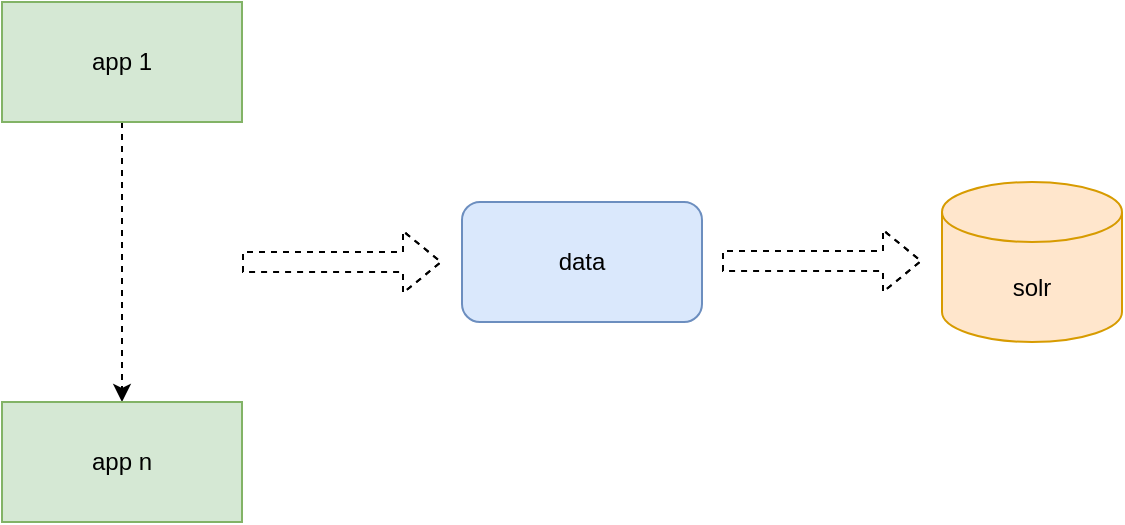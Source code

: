 <mxfile version="16.2.7" type="github">
  <diagram id="9c-g7NWSIIHrNL_tZPWi" name="Page-1">
    <mxGraphModel dx="946" dy="557" grid="1" gridSize="10" guides="1" tooltips="1" connect="1" arrows="1" fold="1" page="1" pageScale="1" pageWidth="827" pageHeight="1169" math="0" shadow="0">
      <root>
        <mxCell id="0" />
        <mxCell id="1" parent="0" />
        <mxCell id="YjAWKfuC1T67nVjEdTk0-5" value="" style="rounded=0;orthogonalLoop=1;jettySize=auto;html=1;dashed=1;" edge="1" parent="1" source="YjAWKfuC1T67nVjEdTk0-1" target="YjAWKfuC1T67nVjEdTk0-4">
          <mxGeometry relative="1" as="geometry" />
        </mxCell>
        <mxCell id="YjAWKfuC1T67nVjEdTk0-1" value="app 1" style="rounded=0;whiteSpace=wrap;html=1;fillColor=#d5e8d4;strokeColor=#82b366;" vertex="1" parent="1">
          <mxGeometry x="60" y="160" width="120" height="60" as="geometry" />
        </mxCell>
        <mxCell id="YjAWKfuC1T67nVjEdTk0-4" value="app n" style="rounded=0;whiteSpace=wrap;html=1;fillColor=#d5e8d4;strokeColor=#82b366;" vertex="1" parent="1">
          <mxGeometry x="60" y="360" width="120" height="60" as="geometry" />
        </mxCell>
        <mxCell id="YjAWKfuC1T67nVjEdTk0-6" value="" style="shape=flexArrow;endArrow=classic;html=1;rounded=0;dashed=1;" edge="1" parent="1">
          <mxGeometry width="50" height="50" relative="1" as="geometry">
            <mxPoint x="180" y="290" as="sourcePoint" />
            <mxPoint x="280" y="290" as="targetPoint" />
            <Array as="points">
              <mxPoint x="250" y="290" />
            </Array>
          </mxGeometry>
        </mxCell>
        <mxCell id="YjAWKfuC1T67nVjEdTk0-8" value="" style="shape=flexArrow;endArrow=classic;html=1;rounded=0;dashed=1;" edge="1" parent="1">
          <mxGeometry width="50" height="50" relative="1" as="geometry">
            <mxPoint x="420" y="289.5" as="sourcePoint" />
            <mxPoint x="520" y="289.5" as="targetPoint" />
            <Array as="points">
              <mxPoint x="490" y="289.5" />
            </Array>
          </mxGeometry>
        </mxCell>
        <mxCell id="YjAWKfuC1T67nVjEdTk0-9" value="solr" style="shape=cylinder3;whiteSpace=wrap;html=1;boundedLbl=1;backgroundOutline=1;size=15;fillColor=#ffe6cc;strokeColor=#d79b00;" vertex="1" parent="1">
          <mxGeometry x="530" y="250" width="90" height="80" as="geometry" />
        </mxCell>
        <mxCell id="YjAWKfuC1T67nVjEdTk0-10" value="data" style="rounded=1;whiteSpace=wrap;html=1;fillColor=#dae8fc;strokeColor=#6c8ebf;" vertex="1" parent="1">
          <mxGeometry x="290" y="260" width="120" height="60" as="geometry" />
        </mxCell>
      </root>
    </mxGraphModel>
  </diagram>
</mxfile>
